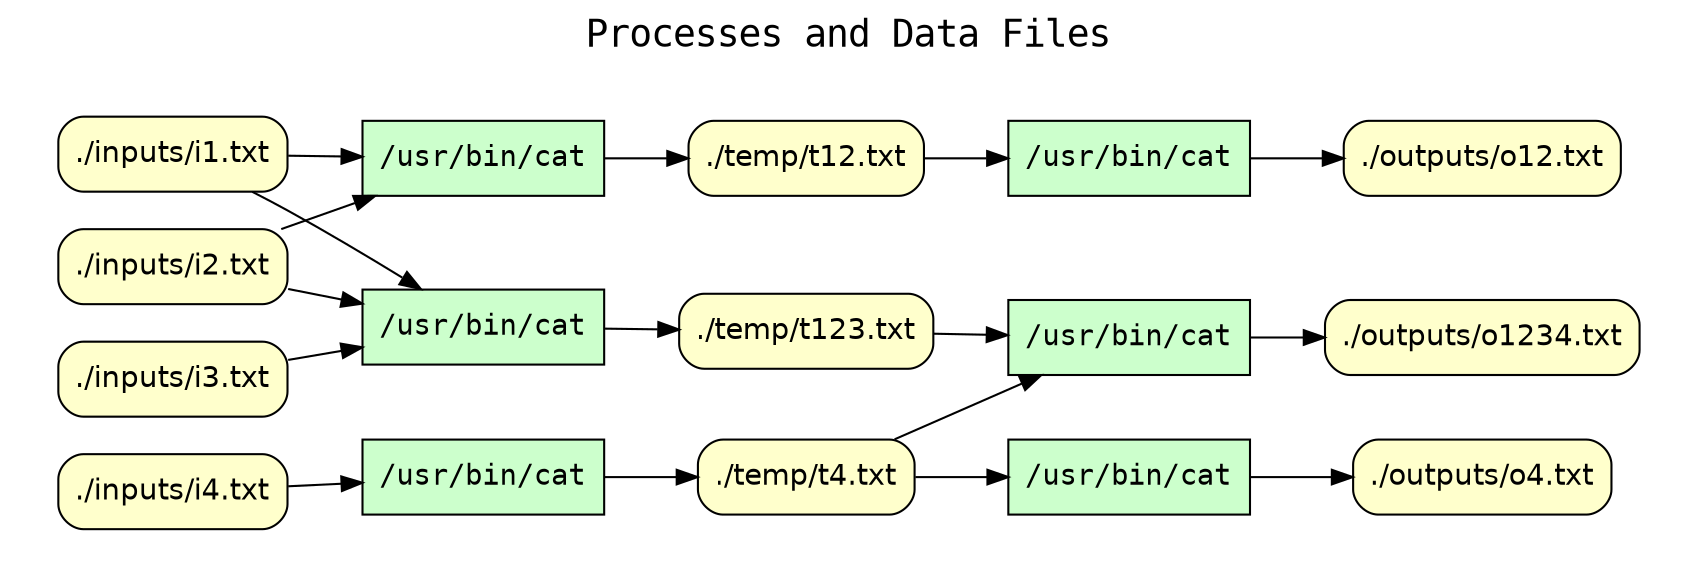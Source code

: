 
digraph cpr_run {
rankdir=LR
fontname=Courier; fontsize=18; labelloc=t
label="Processes and Data Files"
subgraph cluster_inputs { label=""; color=white; penwidth=0
subgraph cluster_inputs_inner { label=""; color=white
node[shape=box style="filled" fillcolor="#CCFFCC" peripheries=1 fontname=Courier]
"exe:e7" [label="/usr/bin/cat"]
"exe:e6" [label="/usr/bin/cat"]
"exe:e5" [label="/usr/bin/cat"]
"exe:e4" [label="/usr/bin/cat"]
"exe:e3" [label="/usr/bin/cat"]
"exe:e2" [label="/usr/bin/cat"]
node[shape=box style="rounded,filled" fillcolor="#FFFFCC" peripheries=1 fontname=Helvetica]
"access:i21" [label="./outputs/o12.txt"]
"access:i22" [label="./outputs/o1234.txt"]
"access:i15" [label="./inputs/i1.txt"]
"access:i23" [label="./outputs/o4.txt"]
"access:i16" [label="./inputs/i2.txt"]
"access:i17" [label="./temp/t123.txt"]
"access:i18" [label="./inputs/i3.txt"]
"access:i19" [label="./temp/t4.txt"]
"access:i20" [label="./inputs/i4.txt"]
"access:i9" [label="./temp/t12.txt"]
"exe:e7" -> "access:i23"
"exe:e6" -> "access:i22"
"exe:e5" -> "access:i21"
"exe:e4" -> "access:i19"
"exe:e3" -> "access:i17"
"exe:e2" -> "access:i9"
"access:i19" -> "exe:e7"
"access:i17" -> "exe:e6"
"access:i19" -> "exe:e6"
"access:i9" -> "exe:e5"
"access:i20" -> "exe:e4"
"access:i15" -> "exe:e3"
"access:i16" -> "exe:e3"
"access:i18" -> "exe:e3"
"access:i15" -> "exe:e2"
"access:i16" -> "exe:e2"
}}
}

